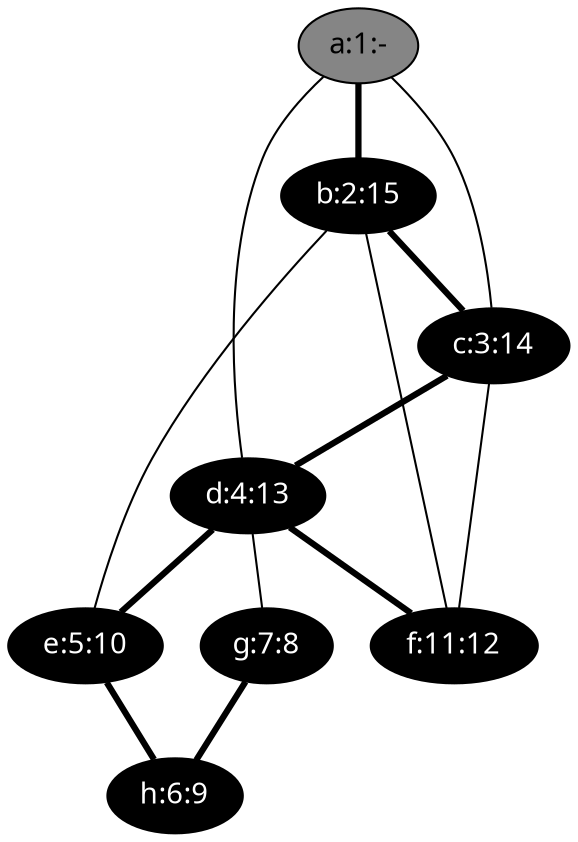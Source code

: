 Graph {
a [ label="a:1:-" style=filled fontname="time-bold" fillcolor=gray52 ];
b [ label="b:2:15" fontcolor=white style=filled fontname="time-bold" fillcolor=black ];
c [ label="c:3:14" fontcolor=white style=filled fontname="time-bold" fillcolor=black ];
d [ label="d:4:13" fontcolor=white style=filled fontname="time-bold" fillcolor=black ];
e [ label="e:5:10" fontcolor=white style=filled fontname="time-bold" fillcolor=black ];
f [ label="f:11:12" fontcolor=white style=filled fontname="time-bold" fillcolor=black ];
g [ label="g:7:8" fontcolor=white style=filled fontname="time-bold" fillcolor=black ];
h [ label="h:6:9" fontcolor=white style=filled fontname="time-bold" fillcolor=black ];
a--d[label="", penwidth=1];
a--b[label="", penwidth=3];
a--c[label="", penwidth=1];
b--e[label="", penwidth=1];
b--f[label="", penwidth=1];
b--c[label="", penwidth=3];
c--d[label="", penwidth=3];
c--f[label="", penwidth=1];
d--e[label="", penwidth=3];
d--f[label="", penwidth=3];
d--g[label="", penwidth=1];
e--h[label="", penwidth=3];
g--h[label="", penwidth=3];
}